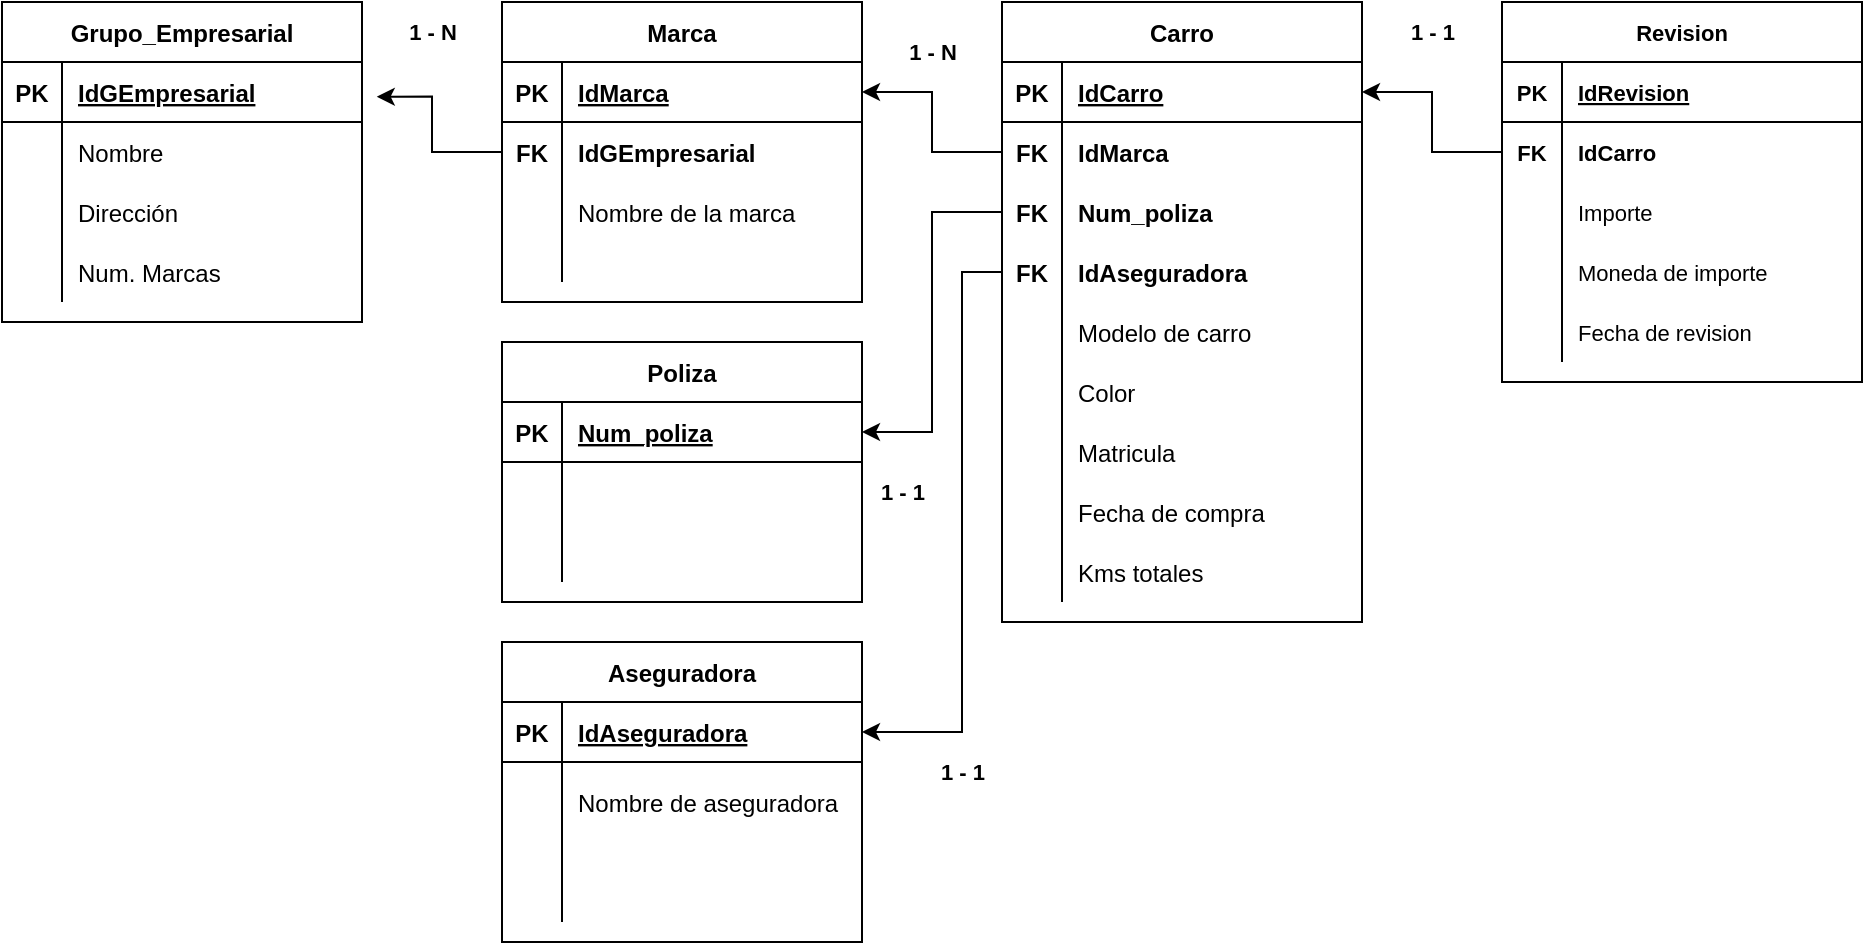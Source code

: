 <mxfile version="20.3.0" type="device"><diagram id="R2lEEEUBdFMjLlhIrx00" name="Page-1"><mxGraphModel dx="1117" dy="623" grid="1" gridSize="10" guides="1" tooltips="1" connect="1" arrows="1" fold="1" page="1" pageScale="1" pageWidth="850" pageHeight="1100" math="0" shadow="0" extFonts="Permanent Marker^https://fonts.googleapis.com/css?family=Permanent+Marker"><root><mxCell id="0"/><mxCell id="1" parent="0"/><mxCell id="Be4HbiSGb19E5L5LJonD-1" value="Grupo_Empresarial" style="shape=table;startSize=30;container=1;collapsible=1;childLayout=tableLayout;fixedRows=1;rowLines=0;fontStyle=1;align=center;resizeLast=1;" vertex="1" parent="1"><mxGeometry x="60" y="70" width="180" height="160" as="geometry"/></mxCell><mxCell id="Be4HbiSGb19E5L5LJonD-2" value="" style="shape=tableRow;horizontal=0;startSize=0;swimlaneHead=0;swimlaneBody=0;fillColor=none;collapsible=0;dropTarget=0;points=[[0,0.5],[1,0.5]];portConstraint=eastwest;top=0;left=0;right=0;bottom=1;" vertex="1" parent="Be4HbiSGb19E5L5LJonD-1"><mxGeometry y="30" width="180" height="30" as="geometry"/></mxCell><mxCell id="Be4HbiSGb19E5L5LJonD-3" value="PK" style="shape=partialRectangle;connectable=0;fillColor=none;top=0;left=0;bottom=0;right=0;fontStyle=1;overflow=hidden;" vertex="1" parent="Be4HbiSGb19E5L5LJonD-2"><mxGeometry width="30" height="30" as="geometry"><mxRectangle width="30" height="30" as="alternateBounds"/></mxGeometry></mxCell><mxCell id="Be4HbiSGb19E5L5LJonD-4" value="IdGEmpresarial" style="shape=partialRectangle;connectable=0;fillColor=none;top=0;left=0;bottom=0;right=0;align=left;spacingLeft=6;fontStyle=5;overflow=hidden;" vertex="1" parent="Be4HbiSGb19E5L5LJonD-2"><mxGeometry x="30" width="150" height="30" as="geometry"><mxRectangle width="150" height="30" as="alternateBounds"/></mxGeometry></mxCell><mxCell id="Be4HbiSGb19E5L5LJonD-5" value="" style="shape=tableRow;horizontal=0;startSize=0;swimlaneHead=0;swimlaneBody=0;fillColor=none;collapsible=0;dropTarget=0;points=[[0,0.5],[1,0.5]];portConstraint=eastwest;top=0;left=0;right=0;bottom=0;" vertex="1" parent="Be4HbiSGb19E5L5LJonD-1"><mxGeometry y="60" width="180" height="30" as="geometry"/></mxCell><mxCell id="Be4HbiSGb19E5L5LJonD-6" value="" style="shape=partialRectangle;connectable=0;fillColor=none;top=0;left=0;bottom=0;right=0;editable=1;overflow=hidden;" vertex="1" parent="Be4HbiSGb19E5L5LJonD-5"><mxGeometry width="30" height="30" as="geometry"><mxRectangle width="30" height="30" as="alternateBounds"/></mxGeometry></mxCell><mxCell id="Be4HbiSGb19E5L5LJonD-7" value="Nombre" style="shape=partialRectangle;connectable=0;fillColor=none;top=0;left=0;bottom=0;right=0;align=left;spacingLeft=6;overflow=hidden;" vertex="1" parent="Be4HbiSGb19E5L5LJonD-5"><mxGeometry x="30" width="150" height="30" as="geometry"><mxRectangle width="150" height="30" as="alternateBounds"/></mxGeometry></mxCell><mxCell id="Be4HbiSGb19E5L5LJonD-8" value="" style="shape=tableRow;horizontal=0;startSize=0;swimlaneHead=0;swimlaneBody=0;fillColor=none;collapsible=0;dropTarget=0;points=[[0,0.5],[1,0.5]];portConstraint=eastwest;top=0;left=0;right=0;bottom=0;" vertex="1" parent="Be4HbiSGb19E5L5LJonD-1"><mxGeometry y="90" width="180" height="30" as="geometry"/></mxCell><mxCell id="Be4HbiSGb19E5L5LJonD-9" value="" style="shape=partialRectangle;connectable=0;fillColor=none;top=0;left=0;bottom=0;right=0;editable=1;overflow=hidden;" vertex="1" parent="Be4HbiSGb19E5L5LJonD-8"><mxGeometry width="30" height="30" as="geometry"><mxRectangle width="30" height="30" as="alternateBounds"/></mxGeometry></mxCell><mxCell id="Be4HbiSGb19E5L5LJonD-10" value="Dirección" style="shape=partialRectangle;connectable=0;fillColor=none;top=0;left=0;bottom=0;right=0;align=left;spacingLeft=6;overflow=hidden;" vertex="1" parent="Be4HbiSGb19E5L5LJonD-8"><mxGeometry x="30" width="150" height="30" as="geometry"><mxRectangle width="150" height="30" as="alternateBounds"/></mxGeometry></mxCell><mxCell id="Be4HbiSGb19E5L5LJonD-11" value="" style="shape=tableRow;horizontal=0;startSize=0;swimlaneHead=0;swimlaneBody=0;fillColor=none;collapsible=0;dropTarget=0;points=[[0,0.5],[1,0.5]];portConstraint=eastwest;top=0;left=0;right=0;bottom=0;" vertex="1" parent="Be4HbiSGb19E5L5LJonD-1"><mxGeometry y="120" width="180" height="30" as="geometry"/></mxCell><mxCell id="Be4HbiSGb19E5L5LJonD-12" value="" style="shape=partialRectangle;connectable=0;fillColor=none;top=0;left=0;bottom=0;right=0;editable=1;overflow=hidden;" vertex="1" parent="Be4HbiSGb19E5L5LJonD-11"><mxGeometry width="30" height="30" as="geometry"><mxRectangle width="30" height="30" as="alternateBounds"/></mxGeometry></mxCell><mxCell id="Be4HbiSGb19E5L5LJonD-13" value="Num. Marcas" style="shape=partialRectangle;connectable=0;fillColor=none;top=0;left=0;bottom=0;right=0;align=left;spacingLeft=6;overflow=hidden;" vertex="1" parent="Be4HbiSGb19E5L5LJonD-11"><mxGeometry x="30" width="150" height="30" as="geometry"><mxRectangle width="150" height="30" as="alternateBounds"/></mxGeometry></mxCell><mxCell id="Be4HbiSGb19E5L5LJonD-27" style="edgeStyle=orthogonalEdgeStyle;rounded=0;orthogonalLoop=1;jettySize=auto;html=1;entryX=1.041;entryY=0.578;entryDx=0;entryDy=0;entryPerimeter=0;" edge="1" parent="1" source="Be4HbiSGb19E5L5LJonD-14" target="Be4HbiSGb19E5L5LJonD-2"><mxGeometry relative="1" as="geometry"/></mxCell><mxCell id="Be4HbiSGb19E5L5LJonD-14" value="Marca" style="shape=table;startSize=30;container=1;collapsible=1;childLayout=tableLayout;fixedRows=1;rowLines=0;fontStyle=1;align=center;resizeLast=1;" vertex="1" parent="1"><mxGeometry x="310" y="70" width="180" height="150" as="geometry"/></mxCell><mxCell id="Be4HbiSGb19E5L5LJonD-15" value="" style="shape=tableRow;horizontal=0;startSize=0;swimlaneHead=0;swimlaneBody=0;fillColor=none;collapsible=0;dropTarget=0;points=[[0,0.5],[1,0.5]];portConstraint=eastwest;top=0;left=0;right=0;bottom=1;" vertex="1" parent="Be4HbiSGb19E5L5LJonD-14"><mxGeometry y="30" width="180" height="30" as="geometry"/></mxCell><mxCell id="Be4HbiSGb19E5L5LJonD-16" value="PK" style="shape=partialRectangle;connectable=0;fillColor=none;top=0;left=0;bottom=0;right=0;fontStyle=1;overflow=hidden;" vertex="1" parent="Be4HbiSGb19E5L5LJonD-15"><mxGeometry width="30" height="30" as="geometry"><mxRectangle width="30" height="30" as="alternateBounds"/></mxGeometry></mxCell><mxCell id="Be4HbiSGb19E5L5LJonD-17" value="IdMarca" style="shape=partialRectangle;connectable=0;fillColor=none;top=0;left=0;bottom=0;right=0;align=left;spacingLeft=6;fontStyle=5;overflow=hidden;" vertex="1" parent="Be4HbiSGb19E5L5LJonD-15"><mxGeometry x="30" width="150" height="30" as="geometry"><mxRectangle width="150" height="30" as="alternateBounds"/></mxGeometry></mxCell><mxCell id="Be4HbiSGb19E5L5LJonD-18" value="" style="shape=tableRow;horizontal=0;startSize=0;swimlaneHead=0;swimlaneBody=0;fillColor=none;collapsible=0;dropTarget=0;points=[[0,0.5],[1,0.5]];portConstraint=eastwest;top=0;left=0;right=0;bottom=0;" vertex="1" parent="Be4HbiSGb19E5L5LJonD-14"><mxGeometry y="60" width="180" height="30" as="geometry"/></mxCell><mxCell id="Be4HbiSGb19E5L5LJonD-19" value="FK" style="shape=partialRectangle;connectable=0;fillColor=none;top=0;left=0;bottom=0;right=0;editable=1;overflow=hidden;fontStyle=1" vertex="1" parent="Be4HbiSGb19E5L5LJonD-18"><mxGeometry width="30" height="30" as="geometry"><mxRectangle width="30" height="30" as="alternateBounds"/></mxGeometry></mxCell><mxCell id="Be4HbiSGb19E5L5LJonD-20" value="IdGEmpresarial" style="shape=partialRectangle;connectable=0;fillColor=none;top=0;left=0;bottom=0;right=0;align=left;spacingLeft=6;overflow=hidden;fontStyle=1" vertex="1" parent="Be4HbiSGb19E5L5LJonD-18"><mxGeometry x="30" width="150" height="30" as="geometry"><mxRectangle width="150" height="30" as="alternateBounds"/></mxGeometry></mxCell><mxCell id="Be4HbiSGb19E5L5LJonD-21" value="" style="shape=tableRow;horizontal=0;startSize=0;swimlaneHead=0;swimlaneBody=0;fillColor=none;collapsible=0;dropTarget=0;points=[[0,0.5],[1,0.5]];portConstraint=eastwest;top=0;left=0;right=0;bottom=0;" vertex="1" parent="Be4HbiSGb19E5L5LJonD-14"><mxGeometry y="90" width="180" height="30" as="geometry"/></mxCell><mxCell id="Be4HbiSGb19E5L5LJonD-22" value="" style="shape=partialRectangle;connectable=0;fillColor=none;top=0;left=0;bottom=0;right=0;editable=1;overflow=hidden;" vertex="1" parent="Be4HbiSGb19E5L5LJonD-21"><mxGeometry width="30" height="30" as="geometry"><mxRectangle width="30" height="30" as="alternateBounds"/></mxGeometry></mxCell><mxCell id="Be4HbiSGb19E5L5LJonD-23" value="Nombre de la marca" style="shape=partialRectangle;connectable=0;fillColor=none;top=0;left=0;bottom=0;right=0;align=left;spacingLeft=6;overflow=hidden;" vertex="1" parent="Be4HbiSGb19E5L5LJonD-21"><mxGeometry x="30" width="150" height="30" as="geometry"><mxRectangle width="150" height="30" as="alternateBounds"/></mxGeometry></mxCell><mxCell id="Be4HbiSGb19E5L5LJonD-24" value="" style="shape=tableRow;horizontal=0;startSize=0;swimlaneHead=0;swimlaneBody=0;fillColor=none;collapsible=0;dropTarget=0;points=[[0,0.5],[1,0.5]];portConstraint=eastwest;top=0;left=0;right=0;bottom=0;" vertex="1" parent="Be4HbiSGb19E5L5LJonD-14"><mxGeometry y="120" width="180" height="20" as="geometry"/></mxCell><mxCell id="Be4HbiSGb19E5L5LJonD-25" value="" style="shape=partialRectangle;connectable=0;fillColor=none;top=0;left=0;bottom=0;right=0;editable=1;overflow=hidden;" vertex="1" parent="Be4HbiSGb19E5L5LJonD-24"><mxGeometry width="30" height="20" as="geometry"><mxRectangle width="30" height="20" as="alternateBounds"/></mxGeometry></mxCell><mxCell id="Be4HbiSGb19E5L5LJonD-26" value="" style="shape=partialRectangle;connectable=0;fillColor=none;top=0;left=0;bottom=0;right=0;align=left;spacingLeft=6;overflow=hidden;" vertex="1" parent="Be4HbiSGb19E5L5LJonD-24"><mxGeometry x="30" width="150" height="20" as="geometry"><mxRectangle width="150" height="20" as="alternateBounds"/></mxGeometry></mxCell><mxCell id="Be4HbiSGb19E5L5LJonD-29" value="&lt;font style=&quot;font-size: 11px;&quot;&gt;1 - N&lt;/font&gt;" style="text;html=1;align=center;verticalAlign=middle;resizable=0;points=[];autosize=1;strokeColor=none;fillColor=none;fontStyle=1" vertex="1" parent="1"><mxGeometry x="250" y="70" width="50" height="30" as="geometry"/></mxCell><mxCell id="Be4HbiSGb19E5L5LJonD-30" value="Carro" style="shape=table;startSize=30;container=1;collapsible=1;childLayout=tableLayout;fixedRows=1;rowLines=0;fontStyle=1;align=center;resizeLast=1;" vertex="1" parent="1"><mxGeometry x="560" y="70" width="180" height="310" as="geometry"/></mxCell><mxCell id="Be4HbiSGb19E5L5LJonD-31" value="" style="shape=tableRow;horizontal=0;startSize=0;swimlaneHead=0;swimlaneBody=0;fillColor=none;collapsible=0;dropTarget=0;points=[[0,0.5],[1,0.5]];portConstraint=eastwest;top=0;left=0;right=0;bottom=1;" vertex="1" parent="Be4HbiSGb19E5L5LJonD-30"><mxGeometry y="30" width="180" height="30" as="geometry"/></mxCell><mxCell id="Be4HbiSGb19E5L5LJonD-32" value="PK" style="shape=partialRectangle;connectable=0;fillColor=none;top=0;left=0;bottom=0;right=0;fontStyle=1;overflow=hidden;" vertex="1" parent="Be4HbiSGb19E5L5LJonD-31"><mxGeometry width="30" height="30" as="geometry"><mxRectangle width="30" height="30" as="alternateBounds"/></mxGeometry></mxCell><mxCell id="Be4HbiSGb19E5L5LJonD-33" value="IdCarro" style="shape=partialRectangle;connectable=0;fillColor=none;top=0;left=0;bottom=0;right=0;align=left;spacingLeft=6;fontStyle=5;overflow=hidden;" vertex="1" parent="Be4HbiSGb19E5L5LJonD-31"><mxGeometry x="30" width="150" height="30" as="geometry"><mxRectangle width="150" height="30" as="alternateBounds"/></mxGeometry></mxCell><mxCell id="Be4HbiSGb19E5L5LJonD-34" value="" style="shape=tableRow;horizontal=0;startSize=0;swimlaneHead=0;swimlaneBody=0;fillColor=none;collapsible=0;dropTarget=0;points=[[0,0.5],[1,0.5]];portConstraint=eastwest;top=0;left=0;right=0;bottom=0;" vertex="1" parent="Be4HbiSGb19E5L5LJonD-30"><mxGeometry y="60" width="180" height="30" as="geometry"/></mxCell><mxCell id="Be4HbiSGb19E5L5LJonD-35" value="FK" style="shape=partialRectangle;connectable=0;fillColor=none;top=0;left=0;bottom=0;right=0;editable=1;overflow=hidden;fontStyle=1" vertex="1" parent="Be4HbiSGb19E5L5LJonD-34"><mxGeometry width="30" height="30" as="geometry"><mxRectangle width="30" height="30" as="alternateBounds"/></mxGeometry></mxCell><mxCell id="Be4HbiSGb19E5L5LJonD-36" value="IdMarca" style="shape=partialRectangle;connectable=0;fillColor=none;top=0;left=0;bottom=0;right=0;align=left;spacingLeft=6;overflow=hidden;fontStyle=1" vertex="1" parent="Be4HbiSGb19E5L5LJonD-34"><mxGeometry x="30" width="150" height="30" as="geometry"><mxRectangle width="150" height="30" as="alternateBounds"/></mxGeometry></mxCell><mxCell id="Be4HbiSGb19E5L5LJonD-37" value="" style="shape=tableRow;horizontal=0;startSize=0;swimlaneHead=0;swimlaneBody=0;fillColor=none;collapsible=0;dropTarget=0;points=[[0,0.5],[1,0.5]];portConstraint=eastwest;top=0;left=0;right=0;bottom=0;" vertex="1" parent="Be4HbiSGb19E5L5LJonD-30"><mxGeometry y="90" width="180" height="30" as="geometry"/></mxCell><mxCell id="Be4HbiSGb19E5L5LJonD-38" value="FK" style="shape=partialRectangle;connectable=0;fillColor=none;top=0;left=0;bottom=0;right=0;editable=1;overflow=hidden;fontStyle=1" vertex="1" parent="Be4HbiSGb19E5L5LJonD-37"><mxGeometry width="30" height="30" as="geometry"><mxRectangle width="30" height="30" as="alternateBounds"/></mxGeometry></mxCell><mxCell id="Be4HbiSGb19E5L5LJonD-39" value="Num_poliza" style="shape=partialRectangle;connectable=0;fillColor=none;top=0;left=0;bottom=0;right=0;align=left;spacingLeft=6;overflow=hidden;fontStyle=1" vertex="1" parent="Be4HbiSGb19E5L5LJonD-37"><mxGeometry x="30" width="150" height="30" as="geometry"><mxRectangle width="150" height="30" as="alternateBounds"/></mxGeometry></mxCell><mxCell id="Be4HbiSGb19E5L5LJonD-40" value="" style="shape=tableRow;horizontal=0;startSize=0;swimlaneHead=0;swimlaneBody=0;fillColor=none;collapsible=0;dropTarget=0;points=[[0,0.5],[1,0.5]];portConstraint=eastwest;top=0;left=0;right=0;bottom=0;" vertex="1" parent="Be4HbiSGb19E5L5LJonD-30"><mxGeometry y="120" width="180" height="30" as="geometry"/></mxCell><mxCell id="Be4HbiSGb19E5L5LJonD-41" value="FK" style="shape=partialRectangle;connectable=0;fillColor=none;top=0;left=0;bottom=0;right=0;editable=1;overflow=hidden;fontStyle=1" vertex="1" parent="Be4HbiSGb19E5L5LJonD-40"><mxGeometry width="30" height="30" as="geometry"><mxRectangle width="30" height="30" as="alternateBounds"/></mxGeometry></mxCell><mxCell id="Be4HbiSGb19E5L5LJonD-42" value="IdAseguradora" style="shape=partialRectangle;connectable=0;fillColor=none;top=0;left=0;bottom=0;right=0;align=left;spacingLeft=6;overflow=hidden;fontStyle=1" vertex="1" parent="Be4HbiSGb19E5L5LJonD-40"><mxGeometry x="30" width="150" height="30" as="geometry"><mxRectangle width="150" height="30" as="alternateBounds"/></mxGeometry></mxCell><mxCell id="Be4HbiSGb19E5L5LJonD-43" value="" style="shape=tableRow;horizontal=0;startSize=0;swimlaneHead=0;swimlaneBody=0;fillColor=none;collapsible=0;dropTarget=0;points=[[0,0.5],[1,0.5]];portConstraint=eastwest;top=0;left=0;right=0;bottom=0;" vertex="1" parent="Be4HbiSGb19E5L5LJonD-30"><mxGeometry y="150" width="180" height="30" as="geometry"/></mxCell><mxCell id="Be4HbiSGb19E5L5LJonD-44" value="" style="shape=partialRectangle;connectable=0;fillColor=none;top=0;left=0;bottom=0;right=0;editable=1;overflow=hidden;" vertex="1" parent="Be4HbiSGb19E5L5LJonD-43"><mxGeometry width="30" height="30" as="geometry"><mxRectangle width="30" height="30" as="alternateBounds"/></mxGeometry></mxCell><mxCell id="Be4HbiSGb19E5L5LJonD-45" value="Modelo de carro" style="shape=partialRectangle;connectable=0;fillColor=none;top=0;left=0;bottom=0;right=0;align=left;spacingLeft=6;overflow=hidden;" vertex="1" parent="Be4HbiSGb19E5L5LJonD-43"><mxGeometry x="30" width="150" height="30" as="geometry"><mxRectangle width="150" height="30" as="alternateBounds"/></mxGeometry></mxCell><mxCell id="Be4HbiSGb19E5L5LJonD-46" value="" style="shape=tableRow;horizontal=0;startSize=0;swimlaneHead=0;swimlaneBody=0;fillColor=none;collapsible=0;dropTarget=0;points=[[0,0.5],[1,0.5]];portConstraint=eastwest;top=0;left=0;right=0;bottom=0;" vertex="1" parent="Be4HbiSGb19E5L5LJonD-30"><mxGeometry y="180" width="180" height="30" as="geometry"/></mxCell><mxCell id="Be4HbiSGb19E5L5LJonD-47" value="" style="shape=partialRectangle;connectable=0;fillColor=none;top=0;left=0;bottom=0;right=0;editable=1;overflow=hidden;" vertex="1" parent="Be4HbiSGb19E5L5LJonD-46"><mxGeometry width="30" height="30" as="geometry"><mxRectangle width="30" height="30" as="alternateBounds"/></mxGeometry></mxCell><mxCell id="Be4HbiSGb19E5L5LJonD-48" value="Color" style="shape=partialRectangle;connectable=0;fillColor=none;top=0;left=0;bottom=0;right=0;align=left;spacingLeft=6;overflow=hidden;" vertex="1" parent="Be4HbiSGb19E5L5LJonD-46"><mxGeometry x="30" width="150" height="30" as="geometry"><mxRectangle width="150" height="30" as="alternateBounds"/></mxGeometry></mxCell><mxCell id="Be4HbiSGb19E5L5LJonD-49" value="" style="shape=tableRow;horizontal=0;startSize=0;swimlaneHead=0;swimlaneBody=0;fillColor=none;collapsible=0;dropTarget=0;points=[[0,0.5],[1,0.5]];portConstraint=eastwest;top=0;left=0;right=0;bottom=0;" vertex="1" parent="Be4HbiSGb19E5L5LJonD-30"><mxGeometry y="210" width="180" height="30" as="geometry"/></mxCell><mxCell id="Be4HbiSGb19E5L5LJonD-50" value="" style="shape=partialRectangle;connectable=0;fillColor=none;top=0;left=0;bottom=0;right=0;editable=1;overflow=hidden;" vertex="1" parent="Be4HbiSGb19E5L5LJonD-49"><mxGeometry width="30" height="30" as="geometry"><mxRectangle width="30" height="30" as="alternateBounds"/></mxGeometry></mxCell><mxCell id="Be4HbiSGb19E5L5LJonD-51" value="Matricula" style="shape=partialRectangle;connectable=0;fillColor=none;top=0;left=0;bottom=0;right=0;align=left;spacingLeft=6;overflow=hidden;" vertex="1" parent="Be4HbiSGb19E5L5LJonD-49"><mxGeometry x="30" width="150" height="30" as="geometry"><mxRectangle width="150" height="30" as="alternateBounds"/></mxGeometry></mxCell><mxCell id="Be4HbiSGb19E5L5LJonD-52" value="" style="shape=tableRow;horizontal=0;startSize=0;swimlaneHead=0;swimlaneBody=0;fillColor=none;collapsible=0;dropTarget=0;points=[[0,0.5],[1,0.5]];portConstraint=eastwest;top=0;left=0;right=0;bottom=0;" vertex="1" parent="Be4HbiSGb19E5L5LJonD-30"><mxGeometry y="240" width="180" height="30" as="geometry"/></mxCell><mxCell id="Be4HbiSGb19E5L5LJonD-53" value="" style="shape=partialRectangle;connectable=0;fillColor=none;top=0;left=0;bottom=0;right=0;editable=1;overflow=hidden;" vertex="1" parent="Be4HbiSGb19E5L5LJonD-52"><mxGeometry width="30" height="30" as="geometry"><mxRectangle width="30" height="30" as="alternateBounds"/></mxGeometry></mxCell><mxCell id="Be4HbiSGb19E5L5LJonD-54" value="Fecha de compra" style="shape=partialRectangle;connectable=0;fillColor=none;top=0;left=0;bottom=0;right=0;align=left;spacingLeft=6;overflow=hidden;" vertex="1" parent="Be4HbiSGb19E5L5LJonD-52"><mxGeometry x="30" width="150" height="30" as="geometry"><mxRectangle width="150" height="30" as="alternateBounds"/></mxGeometry></mxCell><mxCell id="Be4HbiSGb19E5L5LJonD-55" value="" style="shape=tableRow;horizontal=0;startSize=0;swimlaneHead=0;swimlaneBody=0;fillColor=none;collapsible=0;dropTarget=0;points=[[0,0.5],[1,0.5]];portConstraint=eastwest;top=0;left=0;right=0;bottom=0;" vertex="1" parent="Be4HbiSGb19E5L5LJonD-30"><mxGeometry y="270" width="180" height="30" as="geometry"/></mxCell><mxCell id="Be4HbiSGb19E5L5LJonD-56" value="" style="shape=partialRectangle;connectable=0;fillColor=none;top=0;left=0;bottom=0;right=0;editable=1;overflow=hidden;" vertex="1" parent="Be4HbiSGb19E5L5LJonD-55"><mxGeometry width="30" height="30" as="geometry"><mxRectangle width="30" height="30" as="alternateBounds"/></mxGeometry></mxCell><mxCell id="Be4HbiSGb19E5L5LJonD-57" value="Kms totales" style="shape=partialRectangle;connectable=0;fillColor=none;top=0;left=0;bottom=0;right=0;align=left;spacingLeft=6;overflow=hidden;" vertex="1" parent="Be4HbiSGb19E5L5LJonD-55"><mxGeometry x="30" width="150" height="30" as="geometry"><mxRectangle width="150" height="30" as="alternateBounds"/></mxGeometry></mxCell><mxCell id="Be4HbiSGb19E5L5LJonD-59" style="edgeStyle=orthogonalEdgeStyle;rounded=0;orthogonalLoop=1;jettySize=auto;html=1;entryX=1;entryY=0.5;entryDx=0;entryDy=0;" edge="1" parent="1" source="Be4HbiSGb19E5L5LJonD-34" target="Be4HbiSGb19E5L5LJonD-15"><mxGeometry relative="1" as="geometry"><mxPoint x="510" y="145" as="targetPoint"/></mxGeometry></mxCell><mxCell id="Be4HbiSGb19E5L5LJonD-60" value="&lt;font style=&quot;font-size: 11px;&quot;&gt;1 - N&lt;/font&gt;" style="text;html=1;align=center;verticalAlign=middle;resizable=0;points=[];autosize=1;strokeColor=none;fillColor=none;fontStyle=1" vertex="1" parent="1"><mxGeometry x="500" y="80" width="50" height="30" as="geometry"/></mxCell><mxCell id="Be4HbiSGb19E5L5LJonD-61" value="Poliza" style="shape=table;startSize=30;container=1;collapsible=1;childLayout=tableLayout;fixedRows=1;rowLines=0;fontStyle=1;align=center;resizeLast=1;" vertex="1" parent="1"><mxGeometry x="310" y="240" width="180" height="130" as="geometry"/></mxCell><mxCell id="Be4HbiSGb19E5L5LJonD-62" value="" style="shape=tableRow;horizontal=0;startSize=0;swimlaneHead=0;swimlaneBody=0;fillColor=none;collapsible=0;dropTarget=0;points=[[0,0.5],[1,0.5]];portConstraint=eastwest;top=0;left=0;right=0;bottom=1;" vertex="1" parent="Be4HbiSGb19E5L5LJonD-61"><mxGeometry y="30" width="180" height="30" as="geometry"/></mxCell><mxCell id="Be4HbiSGb19E5L5LJonD-63" value="PK" style="shape=partialRectangle;connectable=0;fillColor=none;top=0;left=0;bottom=0;right=0;fontStyle=1;overflow=hidden;" vertex="1" parent="Be4HbiSGb19E5L5LJonD-62"><mxGeometry width="30" height="30" as="geometry"><mxRectangle width="30" height="30" as="alternateBounds"/></mxGeometry></mxCell><mxCell id="Be4HbiSGb19E5L5LJonD-64" value="Num_poliza" style="shape=partialRectangle;connectable=0;fillColor=none;top=0;left=0;bottom=0;right=0;align=left;spacingLeft=6;fontStyle=5;overflow=hidden;" vertex="1" parent="Be4HbiSGb19E5L5LJonD-62"><mxGeometry x="30" width="150" height="30" as="geometry"><mxRectangle width="150" height="30" as="alternateBounds"/></mxGeometry></mxCell><mxCell id="Be4HbiSGb19E5L5LJonD-65" value="" style="shape=tableRow;horizontal=0;startSize=0;swimlaneHead=0;swimlaneBody=0;fillColor=none;collapsible=0;dropTarget=0;points=[[0,0.5],[1,0.5]];portConstraint=eastwest;top=0;left=0;right=0;bottom=0;" vertex="1" parent="Be4HbiSGb19E5L5LJonD-61"><mxGeometry y="60" width="180" height="20" as="geometry"/></mxCell><mxCell id="Be4HbiSGb19E5L5LJonD-66" value="" style="shape=partialRectangle;connectable=0;fillColor=none;top=0;left=0;bottom=0;right=0;editable=1;overflow=hidden;" vertex="1" parent="Be4HbiSGb19E5L5LJonD-65"><mxGeometry width="30" height="20" as="geometry"><mxRectangle width="30" height="20" as="alternateBounds"/></mxGeometry></mxCell><mxCell id="Be4HbiSGb19E5L5LJonD-67" value="" style="shape=partialRectangle;connectable=0;fillColor=none;top=0;left=0;bottom=0;right=0;align=left;spacingLeft=6;overflow=hidden;" vertex="1" parent="Be4HbiSGb19E5L5LJonD-65"><mxGeometry x="30" width="150" height="20" as="geometry"><mxRectangle width="150" height="20" as="alternateBounds"/></mxGeometry></mxCell><mxCell id="Be4HbiSGb19E5L5LJonD-68" value="" style="shape=tableRow;horizontal=0;startSize=0;swimlaneHead=0;swimlaneBody=0;fillColor=none;collapsible=0;dropTarget=0;points=[[0,0.5],[1,0.5]];portConstraint=eastwest;top=0;left=0;right=0;bottom=0;" vertex="1" parent="Be4HbiSGb19E5L5LJonD-61"><mxGeometry y="80" width="180" height="20" as="geometry"/></mxCell><mxCell id="Be4HbiSGb19E5L5LJonD-69" value="" style="shape=partialRectangle;connectable=0;fillColor=none;top=0;left=0;bottom=0;right=0;editable=1;overflow=hidden;" vertex="1" parent="Be4HbiSGb19E5L5LJonD-68"><mxGeometry width="30" height="20" as="geometry"><mxRectangle width="30" height="20" as="alternateBounds"/></mxGeometry></mxCell><mxCell id="Be4HbiSGb19E5L5LJonD-70" value="" style="shape=partialRectangle;connectable=0;fillColor=none;top=0;left=0;bottom=0;right=0;align=left;spacingLeft=6;overflow=hidden;" vertex="1" parent="Be4HbiSGb19E5L5LJonD-68"><mxGeometry x="30" width="150" height="20" as="geometry"><mxRectangle width="150" height="20" as="alternateBounds"/></mxGeometry></mxCell><mxCell id="Be4HbiSGb19E5L5LJonD-71" value="" style="shape=tableRow;horizontal=0;startSize=0;swimlaneHead=0;swimlaneBody=0;fillColor=none;collapsible=0;dropTarget=0;points=[[0,0.5],[1,0.5]];portConstraint=eastwest;top=0;left=0;right=0;bottom=0;" vertex="1" parent="Be4HbiSGb19E5L5LJonD-61"><mxGeometry y="100" width="180" height="20" as="geometry"/></mxCell><mxCell id="Be4HbiSGb19E5L5LJonD-72" value="" style="shape=partialRectangle;connectable=0;fillColor=none;top=0;left=0;bottom=0;right=0;editable=1;overflow=hidden;" vertex="1" parent="Be4HbiSGb19E5L5LJonD-71"><mxGeometry width="30" height="20" as="geometry"><mxRectangle width="30" height="20" as="alternateBounds"/></mxGeometry></mxCell><mxCell id="Be4HbiSGb19E5L5LJonD-73" value="" style="shape=partialRectangle;connectable=0;fillColor=none;top=0;left=0;bottom=0;right=0;align=left;spacingLeft=6;overflow=hidden;" vertex="1" parent="Be4HbiSGb19E5L5LJonD-71"><mxGeometry x="30" width="150" height="20" as="geometry"><mxRectangle width="150" height="20" as="alternateBounds"/></mxGeometry></mxCell><mxCell id="Be4HbiSGb19E5L5LJonD-74" style="edgeStyle=orthogonalEdgeStyle;rounded=0;orthogonalLoop=1;jettySize=auto;html=1;entryX=1;entryY=0.5;entryDx=0;entryDy=0;" edge="1" parent="1" source="Be4HbiSGb19E5L5LJonD-37" target="Be4HbiSGb19E5L5LJonD-62"><mxGeometry relative="1" as="geometry"/></mxCell><mxCell id="Be4HbiSGb19E5L5LJonD-75" value="&lt;font style=&quot;font-size: 11px;&quot;&gt;1 - 1&lt;/font&gt;" style="text;html=1;align=center;verticalAlign=middle;resizable=0;points=[];autosize=1;strokeColor=none;fillColor=none;fontStyle=1" vertex="1" parent="1"><mxGeometry x="485" y="300" width="50" height="30" as="geometry"/></mxCell><mxCell id="Be4HbiSGb19E5L5LJonD-77" value="Aseguradora" style="shape=table;startSize=30;container=1;collapsible=1;childLayout=tableLayout;fixedRows=1;rowLines=0;fontStyle=1;align=center;resizeLast=1;" vertex="1" parent="1"><mxGeometry x="310" y="390" width="180" height="150" as="geometry"/></mxCell><mxCell id="Be4HbiSGb19E5L5LJonD-78" value="" style="shape=tableRow;horizontal=0;startSize=0;swimlaneHead=0;swimlaneBody=0;fillColor=none;collapsible=0;dropTarget=0;points=[[0,0.5],[1,0.5]];portConstraint=eastwest;top=0;left=0;right=0;bottom=1;" vertex="1" parent="Be4HbiSGb19E5L5LJonD-77"><mxGeometry y="30" width="180" height="30" as="geometry"/></mxCell><mxCell id="Be4HbiSGb19E5L5LJonD-79" value="PK" style="shape=partialRectangle;connectable=0;fillColor=none;top=0;left=0;bottom=0;right=0;fontStyle=1;overflow=hidden;" vertex="1" parent="Be4HbiSGb19E5L5LJonD-78"><mxGeometry width="30" height="30" as="geometry"><mxRectangle width="30" height="30" as="alternateBounds"/></mxGeometry></mxCell><mxCell id="Be4HbiSGb19E5L5LJonD-80" value="IdAseguradora" style="shape=partialRectangle;connectable=0;fillColor=none;top=0;left=0;bottom=0;right=0;align=left;spacingLeft=6;fontStyle=5;overflow=hidden;" vertex="1" parent="Be4HbiSGb19E5L5LJonD-78"><mxGeometry x="30" width="150" height="30" as="geometry"><mxRectangle width="150" height="30" as="alternateBounds"/></mxGeometry></mxCell><mxCell id="Be4HbiSGb19E5L5LJonD-81" value="" style="shape=tableRow;horizontal=0;startSize=0;swimlaneHead=0;swimlaneBody=0;fillColor=none;collapsible=0;dropTarget=0;points=[[0,0.5],[1,0.5]];portConstraint=eastwest;top=0;left=0;right=0;bottom=0;" vertex="1" parent="Be4HbiSGb19E5L5LJonD-77"><mxGeometry y="60" width="180" height="40" as="geometry"/></mxCell><mxCell id="Be4HbiSGb19E5L5LJonD-82" value="" style="shape=partialRectangle;connectable=0;fillColor=none;top=0;left=0;bottom=0;right=0;editable=1;overflow=hidden;" vertex="1" parent="Be4HbiSGb19E5L5LJonD-81"><mxGeometry width="30" height="40" as="geometry"><mxRectangle width="30" height="40" as="alternateBounds"/></mxGeometry></mxCell><mxCell id="Be4HbiSGb19E5L5LJonD-83" value="Nombre de aseguradora" style="shape=partialRectangle;connectable=0;fillColor=none;top=0;left=0;bottom=0;right=0;align=left;spacingLeft=6;overflow=hidden;" vertex="1" parent="Be4HbiSGb19E5L5LJonD-81"><mxGeometry x="30" width="150" height="40" as="geometry"><mxRectangle width="150" height="40" as="alternateBounds"/></mxGeometry></mxCell><mxCell id="Be4HbiSGb19E5L5LJonD-84" value="" style="shape=tableRow;horizontal=0;startSize=0;swimlaneHead=0;swimlaneBody=0;fillColor=none;collapsible=0;dropTarget=0;points=[[0,0.5],[1,0.5]];portConstraint=eastwest;top=0;left=0;right=0;bottom=0;" vertex="1" parent="Be4HbiSGb19E5L5LJonD-77"><mxGeometry y="100" width="180" height="20" as="geometry"/></mxCell><mxCell id="Be4HbiSGb19E5L5LJonD-85" value="" style="shape=partialRectangle;connectable=0;fillColor=none;top=0;left=0;bottom=0;right=0;editable=1;overflow=hidden;" vertex="1" parent="Be4HbiSGb19E5L5LJonD-84"><mxGeometry width="30" height="20" as="geometry"><mxRectangle width="30" height="20" as="alternateBounds"/></mxGeometry></mxCell><mxCell id="Be4HbiSGb19E5L5LJonD-86" value="" style="shape=partialRectangle;connectable=0;fillColor=none;top=0;left=0;bottom=0;right=0;align=left;spacingLeft=6;overflow=hidden;" vertex="1" parent="Be4HbiSGb19E5L5LJonD-84"><mxGeometry x="30" width="150" height="20" as="geometry"><mxRectangle width="150" height="20" as="alternateBounds"/></mxGeometry></mxCell><mxCell id="Be4HbiSGb19E5L5LJonD-87" value="" style="shape=tableRow;horizontal=0;startSize=0;swimlaneHead=0;swimlaneBody=0;fillColor=none;collapsible=0;dropTarget=0;points=[[0,0.5],[1,0.5]];portConstraint=eastwest;top=0;left=0;right=0;bottom=0;" vertex="1" parent="Be4HbiSGb19E5L5LJonD-77"><mxGeometry y="120" width="180" height="20" as="geometry"/></mxCell><mxCell id="Be4HbiSGb19E5L5LJonD-88" value="" style="shape=partialRectangle;connectable=0;fillColor=none;top=0;left=0;bottom=0;right=0;editable=1;overflow=hidden;" vertex="1" parent="Be4HbiSGb19E5L5LJonD-87"><mxGeometry width="30" height="20" as="geometry"><mxRectangle width="30" height="20" as="alternateBounds"/></mxGeometry></mxCell><mxCell id="Be4HbiSGb19E5L5LJonD-89" value="" style="shape=partialRectangle;connectable=0;fillColor=none;top=0;left=0;bottom=0;right=0;align=left;spacingLeft=6;overflow=hidden;" vertex="1" parent="Be4HbiSGb19E5L5LJonD-87"><mxGeometry x="30" width="150" height="20" as="geometry"><mxRectangle width="150" height="20" as="alternateBounds"/></mxGeometry></mxCell><mxCell id="Be4HbiSGb19E5L5LJonD-90" style="edgeStyle=orthogonalEdgeStyle;rounded=0;orthogonalLoop=1;jettySize=auto;html=1;entryX=1;entryY=0.5;entryDx=0;entryDy=0;" edge="1" parent="1" source="Be4HbiSGb19E5L5LJonD-40" target="Be4HbiSGb19E5L5LJonD-78"><mxGeometry relative="1" as="geometry"><Array as="points"><mxPoint x="540" y="205"/><mxPoint x="540" y="435"/></Array></mxGeometry></mxCell><mxCell id="Be4HbiSGb19E5L5LJonD-91" value="&lt;font style=&quot;font-size: 11px;&quot;&gt;1 - 1&lt;/font&gt;" style="text;html=1;align=center;verticalAlign=middle;resizable=0;points=[];autosize=1;strokeColor=none;fillColor=none;fontStyle=1" vertex="1" parent="1"><mxGeometry x="515" y="440" width="50" height="30" as="geometry"/></mxCell><mxCell id="Be4HbiSGb19E5L5LJonD-92" value="Revision" style="shape=table;startSize=30;container=1;collapsible=1;childLayout=tableLayout;fixedRows=1;rowLines=0;fontStyle=1;align=center;resizeLast=1;fontSize=11;" vertex="1" parent="1"><mxGeometry x="810" y="70" width="180" height="190" as="geometry"/></mxCell><mxCell id="Be4HbiSGb19E5L5LJonD-93" value="" style="shape=tableRow;horizontal=0;startSize=0;swimlaneHead=0;swimlaneBody=0;fillColor=none;collapsible=0;dropTarget=0;points=[[0,0.5],[1,0.5]];portConstraint=eastwest;top=0;left=0;right=0;bottom=1;fontSize=11;" vertex="1" parent="Be4HbiSGb19E5L5LJonD-92"><mxGeometry y="30" width="180" height="30" as="geometry"/></mxCell><mxCell id="Be4HbiSGb19E5L5LJonD-94" value="PK" style="shape=partialRectangle;connectable=0;fillColor=none;top=0;left=0;bottom=0;right=0;fontStyle=1;overflow=hidden;fontSize=11;" vertex="1" parent="Be4HbiSGb19E5L5LJonD-93"><mxGeometry width="30" height="30" as="geometry"><mxRectangle width="30" height="30" as="alternateBounds"/></mxGeometry></mxCell><mxCell id="Be4HbiSGb19E5L5LJonD-95" value="IdRevision" style="shape=partialRectangle;connectable=0;fillColor=none;top=0;left=0;bottom=0;right=0;align=left;spacingLeft=6;fontStyle=5;overflow=hidden;fontSize=11;" vertex="1" parent="Be4HbiSGb19E5L5LJonD-93"><mxGeometry x="30" width="150" height="30" as="geometry"><mxRectangle width="150" height="30" as="alternateBounds"/></mxGeometry></mxCell><mxCell id="Be4HbiSGb19E5L5LJonD-96" value="" style="shape=tableRow;horizontal=0;startSize=0;swimlaneHead=0;swimlaneBody=0;fillColor=none;collapsible=0;dropTarget=0;points=[[0,0.5],[1,0.5]];portConstraint=eastwest;top=0;left=0;right=0;bottom=0;fontSize=11;" vertex="1" parent="Be4HbiSGb19E5L5LJonD-92"><mxGeometry y="60" width="180" height="30" as="geometry"/></mxCell><mxCell id="Be4HbiSGb19E5L5LJonD-97" value="FK" style="shape=partialRectangle;connectable=0;fillColor=none;top=0;left=0;bottom=0;right=0;editable=1;overflow=hidden;fontSize=11;fontStyle=1" vertex="1" parent="Be4HbiSGb19E5L5LJonD-96"><mxGeometry width="30" height="30" as="geometry"><mxRectangle width="30" height="30" as="alternateBounds"/></mxGeometry></mxCell><mxCell id="Be4HbiSGb19E5L5LJonD-98" value="IdCarro" style="shape=partialRectangle;connectable=0;fillColor=none;top=0;left=0;bottom=0;right=0;align=left;spacingLeft=6;overflow=hidden;fontSize=11;fontStyle=1" vertex="1" parent="Be4HbiSGb19E5L5LJonD-96"><mxGeometry x="30" width="150" height="30" as="geometry"><mxRectangle width="150" height="30" as="alternateBounds"/></mxGeometry></mxCell><mxCell id="Be4HbiSGb19E5L5LJonD-99" value="" style="shape=tableRow;horizontal=0;startSize=0;swimlaneHead=0;swimlaneBody=0;fillColor=none;collapsible=0;dropTarget=0;points=[[0,0.5],[1,0.5]];portConstraint=eastwest;top=0;left=0;right=0;bottom=0;fontSize=11;" vertex="1" parent="Be4HbiSGb19E5L5LJonD-92"><mxGeometry y="90" width="180" height="30" as="geometry"/></mxCell><mxCell id="Be4HbiSGb19E5L5LJonD-100" value="" style="shape=partialRectangle;connectable=0;fillColor=none;top=0;left=0;bottom=0;right=0;editable=1;overflow=hidden;fontSize=11;" vertex="1" parent="Be4HbiSGb19E5L5LJonD-99"><mxGeometry width="30" height="30" as="geometry"><mxRectangle width="30" height="30" as="alternateBounds"/></mxGeometry></mxCell><mxCell id="Be4HbiSGb19E5L5LJonD-101" value="Importe" style="shape=partialRectangle;connectable=0;fillColor=none;top=0;left=0;bottom=0;right=0;align=left;spacingLeft=6;overflow=hidden;fontSize=11;" vertex="1" parent="Be4HbiSGb19E5L5LJonD-99"><mxGeometry x="30" width="150" height="30" as="geometry"><mxRectangle width="150" height="30" as="alternateBounds"/></mxGeometry></mxCell><mxCell id="Be4HbiSGb19E5L5LJonD-102" value="" style="shape=tableRow;horizontal=0;startSize=0;swimlaneHead=0;swimlaneBody=0;fillColor=none;collapsible=0;dropTarget=0;points=[[0,0.5],[1,0.5]];portConstraint=eastwest;top=0;left=0;right=0;bottom=0;fontSize=11;" vertex="1" parent="Be4HbiSGb19E5L5LJonD-92"><mxGeometry y="120" width="180" height="30" as="geometry"/></mxCell><mxCell id="Be4HbiSGb19E5L5LJonD-103" value="" style="shape=partialRectangle;connectable=0;fillColor=none;top=0;left=0;bottom=0;right=0;editable=1;overflow=hidden;fontSize=11;" vertex="1" parent="Be4HbiSGb19E5L5LJonD-102"><mxGeometry width="30" height="30" as="geometry"><mxRectangle width="30" height="30" as="alternateBounds"/></mxGeometry></mxCell><mxCell id="Be4HbiSGb19E5L5LJonD-104" value="Moneda de importe" style="shape=partialRectangle;connectable=0;fillColor=none;top=0;left=0;bottom=0;right=0;align=left;spacingLeft=6;overflow=hidden;fontSize=11;" vertex="1" parent="Be4HbiSGb19E5L5LJonD-102"><mxGeometry x="30" width="150" height="30" as="geometry"><mxRectangle width="150" height="30" as="alternateBounds"/></mxGeometry></mxCell><mxCell id="Be4HbiSGb19E5L5LJonD-105" value="" style="shape=tableRow;horizontal=0;startSize=0;swimlaneHead=0;swimlaneBody=0;fillColor=none;collapsible=0;dropTarget=0;points=[[0,0.5],[1,0.5]];portConstraint=eastwest;top=0;left=0;right=0;bottom=0;fontSize=11;" vertex="1" parent="Be4HbiSGb19E5L5LJonD-92"><mxGeometry y="150" width="180" height="30" as="geometry"/></mxCell><mxCell id="Be4HbiSGb19E5L5LJonD-106" value="" style="shape=partialRectangle;connectable=0;fillColor=none;top=0;left=0;bottom=0;right=0;editable=1;overflow=hidden;fontSize=11;" vertex="1" parent="Be4HbiSGb19E5L5LJonD-105"><mxGeometry width="30" height="30" as="geometry"><mxRectangle width="30" height="30" as="alternateBounds"/></mxGeometry></mxCell><mxCell id="Be4HbiSGb19E5L5LJonD-107" value="Fecha de revision" style="shape=partialRectangle;connectable=0;fillColor=none;top=0;left=0;bottom=0;right=0;align=left;spacingLeft=6;overflow=hidden;fontSize=11;" vertex="1" parent="Be4HbiSGb19E5L5LJonD-105"><mxGeometry x="30" width="150" height="30" as="geometry"><mxRectangle width="150" height="30" as="alternateBounds"/></mxGeometry></mxCell><mxCell id="Be4HbiSGb19E5L5LJonD-108" style="edgeStyle=orthogonalEdgeStyle;rounded=0;orthogonalLoop=1;jettySize=auto;html=1;entryX=1;entryY=0.5;entryDx=0;entryDy=0;fontSize=11;" edge="1" parent="1" source="Be4HbiSGb19E5L5LJonD-96" target="Be4HbiSGb19E5L5LJonD-31"><mxGeometry relative="1" as="geometry"/></mxCell><mxCell id="Be4HbiSGb19E5L5LJonD-109" value="&lt;font style=&quot;font-size: 11px;&quot;&gt;1 - 1&lt;/font&gt;" style="text;html=1;align=center;verticalAlign=middle;resizable=0;points=[];autosize=1;strokeColor=none;fillColor=none;fontStyle=1" vertex="1" parent="1"><mxGeometry x="750" y="70" width="50" height="30" as="geometry"/></mxCell></root></mxGraphModel></diagram></mxfile>